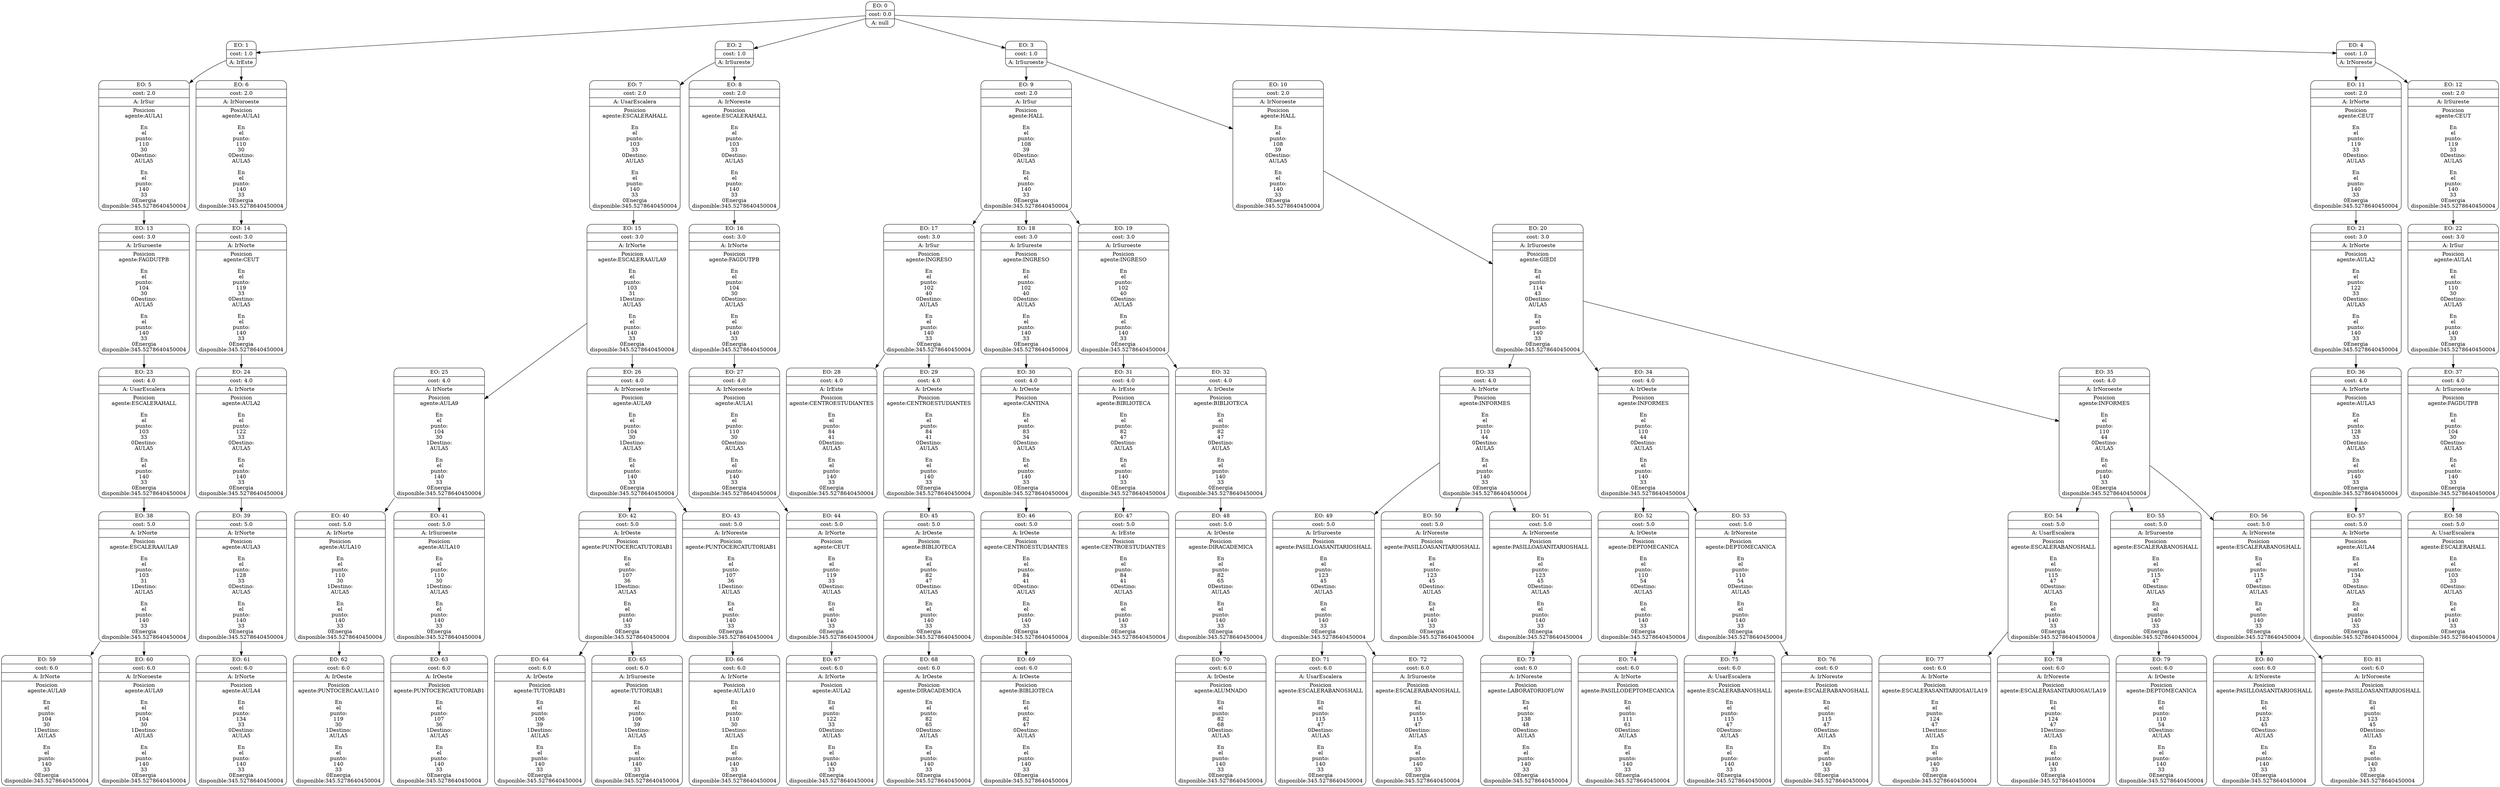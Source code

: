 digraph g {
node [shape = Mrecord];
nodo0[label="{EO: 0|cost: 0.0|A: null}"]
nodo1[label="{EO: 1|cost: 1.0|A: IrEste}"]
nodo5[label="{EO: 5|cost: 2.0|A: IrSur|Posicion\nagente:AULA1\n\nEn\nel\npunto:\n110\n30\n0
Destino:\nAULA5\n\nEn\nel\npunto:\n140\n33\n0
Energia\ndisponible:345.5278640450004
}"]
nodo13[label="{EO: 13|cost: 3.0|A: IrSuroeste|Posicion\nagente:FAGDUTPB\n\nEn\nel\npunto:\n104\n30\n0
Destino:\nAULA5\n\nEn\nel\npunto:\n140\n33\n0
Energia\ndisponible:345.5278640450004
}"]
nodo23[label="{EO: 23|cost: 4.0|A: UsarEscalera|Posicion\nagente:ESCALERAHALL\n\nEn\nel\npunto:\n103\n33\n0
Destino:\nAULA5\n\nEn\nel\npunto:\n140\n33\n0
Energia\ndisponible:345.5278640450004
}"]
nodo38[label="{EO: 38|cost: 5.0|A: IrNorte|Posicion\nagente:ESCALERAAULA9\n\nEn\nel\npunto:\n103\n31\n1
Destino:\nAULA5\n\nEn\nel\npunto:\n140\n33\n0
Energia\ndisponible:345.5278640450004
}"]
nodo59[label="{EO: 59|cost: 6.0|A: IrNorte|Posicion\nagente:AULA9\n\nEn\nel\npunto:\n104\n30\n1
Destino:\nAULA5\n\nEn\nel\npunto:\n140\n33\n0
Energia\ndisponible:345.5278640450004
}"]

nodo38 -> nodo59;
nodo60[label="{EO: 60|cost: 6.0|A: IrNoroeste|Posicion\nagente:AULA9\n\nEn\nel\npunto:\n104\n30\n1
Destino:\nAULA5\n\nEn\nel\npunto:\n140\n33\n0
Energia\ndisponible:345.5278640450004
}"]

nodo38 -> nodo60;

nodo23 -> nodo38;

nodo13 -> nodo23;

nodo5 -> nodo13;

nodo1 -> nodo5;
nodo6[label="{EO: 6|cost: 2.0|A: IrNoroeste|Posicion\nagente:AULA1\n\nEn\nel\npunto:\n110\n30\n0
Destino:\nAULA5\n\nEn\nel\npunto:\n140\n33\n0
Energia\ndisponible:345.5278640450004
}"]
nodo14[label="{EO: 14|cost: 3.0|A: IrNorte|Posicion\nagente:CEUT\n\nEn\nel\npunto:\n119\n33\n0
Destino:\nAULA5\n\nEn\nel\npunto:\n140\n33\n0
Energia\ndisponible:345.5278640450004
}"]
nodo24[label="{EO: 24|cost: 4.0|A: IrNorte|Posicion\nagente:AULA2\n\nEn\nel\npunto:\n122\n33\n0
Destino:\nAULA5\n\nEn\nel\npunto:\n140\n33\n0
Energia\ndisponible:345.5278640450004
}"]
nodo39[label="{EO: 39|cost: 5.0|A: IrNorte|Posicion\nagente:AULA3\n\nEn\nel\npunto:\n128\n33\n0
Destino:\nAULA5\n\nEn\nel\npunto:\n140\n33\n0
Energia\ndisponible:345.5278640450004
}"]
nodo61[label="{EO: 61|cost: 6.0|A: IrNorte|Posicion\nagente:AULA4\n\nEn\nel\npunto:\n134\n33\n0
Destino:\nAULA5\n\nEn\nel\npunto:\n140\n33\n0
Energia\ndisponible:345.5278640450004
}"]

nodo39 -> nodo61;

nodo24 -> nodo39;

nodo14 -> nodo24;

nodo6 -> nodo14;

nodo1 -> nodo6;

nodo0 -> nodo1;
nodo2[label="{EO: 2|cost: 1.0|A: IrSureste}"]
nodo7[label="{EO: 7|cost: 2.0|A: UsarEscalera|Posicion\nagente:ESCALERAHALL\n\nEn\nel\npunto:\n103\n33\n0
Destino:\nAULA5\n\nEn\nel\npunto:\n140\n33\n0
Energia\ndisponible:345.5278640450004
}"]
nodo15[label="{EO: 15|cost: 3.0|A: IrNorte|Posicion\nagente:ESCALERAAULA9\n\nEn\nel\npunto:\n103\n31\n1
Destino:\nAULA5\n\nEn\nel\npunto:\n140\n33\n0
Energia\ndisponible:345.5278640450004
}"]
nodo25[label="{EO: 25|cost: 4.0|A: IrNorte|Posicion\nagente:AULA9\n\nEn\nel\npunto:\n104\n30\n1
Destino:\nAULA5\n\nEn\nel\npunto:\n140\n33\n0
Energia\ndisponible:345.5278640450004
}"]
nodo40[label="{EO: 40|cost: 5.0|A: IrNorte|Posicion\nagente:AULA10\n\nEn\nel\npunto:\n110\n30\n1
Destino:\nAULA5\n\nEn\nel\npunto:\n140\n33\n0
Energia\ndisponible:345.5278640450004
}"]
nodo62[label="{EO: 62|cost: 6.0|A: IrOeste|Posicion\nagente:PUNTOCERCAAULA10\n\nEn\nel\npunto:\n119\n30\n1
Destino:\nAULA5\n\nEn\nel\npunto:\n140\n33\n0
Energia\ndisponible:345.5278640450004
}"]

nodo40 -> nodo62;

nodo25 -> nodo40;
nodo41[label="{EO: 41|cost: 5.0|A: IrSuroeste|Posicion\nagente:AULA10\n\nEn\nel\npunto:\n110\n30\n1
Destino:\nAULA5\n\nEn\nel\npunto:\n140\n33\n0
Energia\ndisponible:345.5278640450004
}"]
nodo63[label="{EO: 63|cost: 6.0|A: IrOeste|Posicion\nagente:PUNTOCERCATUTORIAB1\n\nEn\nel\npunto:\n107\n36\n1
Destino:\nAULA5\n\nEn\nel\npunto:\n140\n33\n0
Energia\ndisponible:345.5278640450004
}"]

nodo41 -> nodo63;

nodo25 -> nodo41;

nodo15 -> nodo25;
nodo26[label="{EO: 26|cost: 4.0|A: IrNoroeste|Posicion\nagente:AULA9\n\nEn\nel\npunto:\n104\n30\n1
Destino:\nAULA5\n\nEn\nel\npunto:\n140\n33\n0
Energia\ndisponible:345.5278640450004
}"]
nodo42[label="{EO: 42|cost: 5.0|A: IrOeste|Posicion\nagente:PUNTOCERCATUTORIAB1\n\nEn\nel\npunto:\n107\n36\n1
Destino:\nAULA5\n\nEn\nel\npunto:\n140\n33\n0
Energia\ndisponible:345.5278640450004
}"]
nodo64[label="{EO: 64|cost: 6.0|A: IrOeste|Posicion\nagente:TUTORIAB1\n\nEn\nel\npunto:\n106\n39\n1
Destino:\nAULA5\n\nEn\nel\npunto:\n140\n33\n0
Energia\ndisponible:345.5278640450004
}"]

nodo42 -> nodo64;
nodo65[label="{EO: 65|cost: 6.0|A: IrSuroeste|Posicion\nagente:TUTORIAB1\n\nEn\nel\npunto:\n106\n39\n1
Destino:\nAULA5\n\nEn\nel\npunto:\n140\n33\n0
Energia\ndisponible:345.5278640450004
}"]

nodo42 -> nodo65;

nodo26 -> nodo42;
nodo43[label="{EO: 43|cost: 5.0|A: IrNoreste|Posicion\nagente:PUNTOCERCATUTORIAB1\n\nEn\nel\npunto:\n107\n36\n1
Destino:\nAULA5\n\nEn\nel\npunto:\n140\n33\n0
Energia\ndisponible:345.5278640450004
}"]
nodo66[label="{EO: 66|cost: 6.0|A: IrNorte|Posicion\nagente:AULA10\n\nEn\nel\npunto:\n110\n30\n1
Destino:\nAULA5\n\nEn\nel\npunto:\n140\n33\n0
Energia\ndisponible:345.5278640450004
}"]

nodo43 -> nodo66;

nodo26 -> nodo43;

nodo15 -> nodo26;

nodo7 -> nodo15;

nodo2 -> nodo7;
nodo8[label="{EO: 8|cost: 2.0|A: IrNoreste|Posicion\nagente:ESCALERAHALL\n\nEn\nel\npunto:\n103\n33\n0
Destino:\nAULA5\n\nEn\nel\npunto:\n140\n33\n0
Energia\ndisponible:345.5278640450004
}"]
nodo16[label="{EO: 16|cost: 3.0|A: IrNorte|Posicion\nagente:FAGDUTPB\n\nEn\nel\npunto:\n104\n30\n0
Destino:\nAULA5\n\nEn\nel\npunto:\n140\n33\n0
Energia\ndisponible:345.5278640450004
}"]
nodo27[label="{EO: 27|cost: 4.0|A: IrNoroeste|Posicion\nagente:AULA1\n\nEn\nel\npunto:\n110\n30\n0
Destino:\nAULA5\n\nEn\nel\npunto:\n140\n33\n0
Energia\ndisponible:345.5278640450004
}"]
nodo44[label="{EO: 44|cost: 5.0|A: IrNorte|Posicion\nagente:CEUT\n\nEn\nel\npunto:\n119\n33\n0
Destino:\nAULA5\n\nEn\nel\npunto:\n140\n33\n0
Energia\ndisponible:345.5278640450004
}"]
nodo67[label="{EO: 67|cost: 6.0|A: IrNorte|Posicion\nagente:AULA2\n\nEn\nel\npunto:\n122\n33\n0
Destino:\nAULA5\n\nEn\nel\npunto:\n140\n33\n0
Energia\ndisponible:345.5278640450004
}"]

nodo44 -> nodo67;

nodo27 -> nodo44;

nodo16 -> nodo27;

nodo8 -> nodo16;

nodo2 -> nodo8;

nodo0 -> nodo2;
nodo3[label="{EO: 3|cost: 1.0|A: IrSuroeste}"]
nodo9[label="{EO: 9|cost: 2.0|A: IrSur|Posicion\nagente:HALL\n\nEn\nel\npunto:\n108\n39\n0
Destino:\nAULA5\n\nEn\nel\npunto:\n140\n33\n0
Energia\ndisponible:345.5278640450004
}"]
nodo17[label="{EO: 17|cost: 3.0|A: IrSur|Posicion\nagente:INGRESO\n\nEn\nel\npunto:\n102\n40\n0
Destino:\nAULA5\n\nEn\nel\npunto:\n140\n33\n0
Energia\ndisponible:345.5278640450004
}"]
nodo28[label="{EO: 28|cost: 4.0|A: IrEste|Posicion\nagente:CENTROESTUDIANTES\n\nEn\nel\npunto:\n84\n41\n0
Destino:\nAULA5\n\nEn\nel\npunto:\n140\n33\n0
Energia\ndisponible:345.5278640450004
}"]

nodo17 -> nodo28;
nodo29[label="{EO: 29|cost: 4.0|A: IrOeste|Posicion\nagente:CENTROESTUDIANTES\n\nEn\nel\npunto:\n84\n41\n0
Destino:\nAULA5\n\nEn\nel\npunto:\n140\n33\n0
Energia\ndisponible:345.5278640450004
}"]
nodo45[label="{EO: 45|cost: 5.0|A: IrOeste|Posicion\nagente:BIBLIOTECA\n\nEn\nel\npunto:\n82\n47\n0
Destino:\nAULA5\n\nEn\nel\npunto:\n140\n33\n0
Energia\ndisponible:345.5278640450004
}"]
nodo68[label="{EO: 68|cost: 6.0|A: IrOeste|Posicion\nagente:DIRACADEMICA\n\nEn\nel\npunto:\n82\n65\n0
Destino:\nAULA5\n\nEn\nel\npunto:\n140\n33\n0
Energia\ndisponible:345.5278640450004
}"]

nodo45 -> nodo68;

nodo29 -> nodo45;

nodo17 -> nodo29;

nodo9 -> nodo17;
nodo18[label="{EO: 18|cost: 3.0|A: IrSureste|Posicion\nagente:INGRESO\n\nEn\nel\npunto:\n102\n40\n0
Destino:\nAULA5\n\nEn\nel\npunto:\n140\n33\n0
Energia\ndisponible:345.5278640450004
}"]
nodo30[label="{EO: 30|cost: 4.0|A: IrOeste|Posicion\nagente:CANTINA\n\nEn\nel\npunto:\n83\n34\n0
Destino:\nAULA5\n\nEn\nel\npunto:\n140\n33\n0
Energia\ndisponible:345.5278640450004
}"]
nodo46[label="{EO: 46|cost: 5.0|A: IrOeste|Posicion\nagente:CENTROESTUDIANTES\n\nEn\nel\npunto:\n84\n41\n0
Destino:\nAULA5\n\nEn\nel\npunto:\n140\n33\n0
Energia\ndisponible:345.5278640450004
}"]
nodo69[label="{EO: 69|cost: 6.0|A: IrOeste|Posicion\nagente:BIBLIOTECA\n\nEn\nel\npunto:\n82\n47\n0
Destino:\nAULA5\n\nEn\nel\npunto:\n140\n33\n0
Energia\ndisponible:345.5278640450004
}"]

nodo46 -> nodo69;

nodo30 -> nodo46;

nodo18 -> nodo30;

nodo9 -> nodo18;
nodo19[label="{EO: 19|cost: 3.0|A: IrSuroeste|Posicion\nagente:INGRESO\n\nEn\nel\npunto:\n102\n40\n0
Destino:\nAULA5\n\nEn\nel\npunto:\n140\n33\n0
Energia\ndisponible:345.5278640450004
}"]
nodo31[label="{EO: 31|cost: 4.0|A: IrEste|Posicion\nagente:BIBLIOTECA\n\nEn\nel\npunto:\n82\n47\n0
Destino:\nAULA5\n\nEn\nel\npunto:\n140\n33\n0
Energia\ndisponible:345.5278640450004
}"]
nodo47[label="{EO: 47|cost: 5.0|A: IrEste|Posicion\nagente:CENTROESTUDIANTES\n\nEn\nel\npunto:\n84\n41\n0
Destino:\nAULA5\n\nEn\nel\npunto:\n140\n33\n0
Energia\ndisponible:345.5278640450004
}"]

nodo31 -> nodo47;

nodo19 -> nodo31;
nodo32[label="{EO: 32|cost: 4.0|A: IrOeste|Posicion\nagente:BIBLIOTECA\n\nEn\nel\npunto:\n82\n47\n0
Destino:\nAULA5\n\nEn\nel\npunto:\n140\n33\n0
Energia\ndisponible:345.5278640450004
}"]
nodo48[label="{EO: 48|cost: 5.0|A: IrOeste|Posicion\nagente:DIRACADEMICA\n\nEn\nel\npunto:\n82\n65\n0
Destino:\nAULA5\n\nEn\nel\npunto:\n140\n33\n0
Energia\ndisponible:345.5278640450004
}"]
nodo70[label="{EO: 70|cost: 6.0|A: IrOeste|Posicion\nagente:ALUMNADO\n\nEn\nel\npunto:\n82\n68\n0
Destino:\nAULA5\n\nEn\nel\npunto:\n140\n33\n0
Energia\ndisponible:345.5278640450004
}"]

nodo48 -> nodo70;

nodo32 -> nodo48;

nodo19 -> nodo32;

nodo9 -> nodo19;

nodo3 -> nodo9;
nodo10[label="{EO: 10|cost: 2.0|A: IrNoroeste|Posicion\nagente:HALL\n\nEn\nel\npunto:\n108\n39\n0
Destino:\nAULA5\n\nEn\nel\npunto:\n140\n33\n0
Energia\ndisponible:345.5278640450004
}"]
nodo20[label="{EO: 20|cost: 3.0|A: IrSuroeste|Posicion\nagente:GIEDI\n\nEn\nel\npunto:\n114\n43\n0
Destino:\nAULA5\n\nEn\nel\npunto:\n140\n33\n0
Energia\ndisponible:345.5278640450004
}"]
nodo33[label="{EO: 33|cost: 4.0|A: IrNorte|Posicion\nagente:INFORMES\n\nEn\nel\npunto:\n110\n44\n0
Destino:\nAULA5\n\nEn\nel\npunto:\n140\n33\n0
Energia\ndisponible:345.5278640450004
}"]
nodo49[label="{EO: 49|cost: 5.0|A: IrSuroeste|Posicion\nagente:PASILLOASANITARIOSHALL\n\nEn\nel\npunto:\n123\n45\n0
Destino:\nAULA5\n\nEn\nel\npunto:\n140\n33\n0
Energia\ndisponible:345.5278640450004
}"]
nodo71[label="{EO: 71|cost: 6.0|A: UsarEscalera|Posicion\nagente:ESCALERABANOSHALL\n\nEn\nel\npunto:\n115\n47\n0
Destino:\nAULA5\n\nEn\nel\npunto:\n140\n33\n0
Energia\ndisponible:345.5278640450004
}"]

nodo49 -> nodo71;
nodo72[label="{EO: 72|cost: 6.0|A: IrSuroeste|Posicion\nagente:ESCALERABANOSHALL\n\nEn\nel\npunto:\n115\n47\n0
Destino:\nAULA5\n\nEn\nel\npunto:\n140\n33\n0
Energia\ndisponible:345.5278640450004
}"]

nodo49 -> nodo72;

nodo33 -> nodo49;
nodo50[label="{EO: 50|cost: 5.0|A: IrNoreste|Posicion\nagente:PASILLOASANITARIOSHALL\n\nEn\nel\npunto:\n123\n45\n0
Destino:\nAULA5\n\nEn\nel\npunto:\n140\n33\n0
Energia\ndisponible:345.5278640450004
}"]

nodo33 -> nodo50;
nodo51[label="{EO: 51|cost: 5.0|A: IrNoroeste|Posicion\nagente:PASILLOASANITARIOSHALL\n\nEn\nel\npunto:\n123\n45\n0
Destino:\nAULA5\n\nEn\nel\npunto:\n140\n33\n0
Energia\ndisponible:345.5278640450004
}"]
nodo73[label="{EO: 73|cost: 6.0|A: IrNoreste|Posicion\nagente:LABORATORIOFLOW\n\nEn\nel\npunto:\n138\n48\n0
Destino:\nAULA5\n\nEn\nel\npunto:\n140\n33\n0
Energia\ndisponible:345.5278640450004
}"]

nodo51 -> nodo73;

nodo33 -> nodo51;

nodo20 -> nodo33;
nodo34[label="{EO: 34|cost: 4.0|A: IrOeste|Posicion\nagente:INFORMES\n\nEn\nel\npunto:\n110\n44\n0
Destino:\nAULA5\n\nEn\nel\npunto:\n140\n33\n0
Energia\ndisponible:345.5278640450004
}"]
nodo52[label="{EO: 52|cost: 5.0|A: IrOeste|Posicion\nagente:DEPTOMECANICA\n\nEn\nel\npunto:\n110\n54\n0
Destino:\nAULA5\n\nEn\nel\npunto:\n140\n33\n0
Energia\ndisponible:345.5278640450004
}"]
nodo74[label="{EO: 74|cost: 6.0|A: IrNorte|Posicion\nagente:PASILLODEPTOMECANICA\n\nEn\nel\npunto:\n111\n61\n0
Destino:\nAULA5\n\nEn\nel\npunto:\n140\n33\n0
Energia\ndisponible:345.5278640450004
}"]

nodo52 -> nodo74;

nodo34 -> nodo52;
nodo53[label="{EO: 53|cost: 5.0|A: IrNoreste|Posicion\nagente:DEPTOMECANICA\n\nEn\nel\npunto:\n110\n54\n0
Destino:\nAULA5\n\nEn\nel\npunto:\n140\n33\n0
Energia\ndisponible:345.5278640450004
}"]
nodo75[label="{EO: 75|cost: 6.0|A: UsarEscalera|Posicion\nagente:ESCALERABANOSHALL\n\nEn\nel\npunto:\n115\n47\n0
Destino:\nAULA5\n\nEn\nel\npunto:\n140\n33\n0
Energia\ndisponible:345.5278640450004
}"]

nodo53 -> nodo75;
nodo76[label="{EO: 76|cost: 6.0|A: IrNoreste|Posicion\nagente:ESCALERABANOSHALL\n\nEn\nel\npunto:\n115\n47\n0
Destino:\nAULA5\n\nEn\nel\npunto:\n140\n33\n0
Energia\ndisponible:345.5278640450004
}"]

nodo53 -> nodo76;

nodo34 -> nodo53;

nodo20 -> nodo34;
nodo35[label="{EO: 35|cost: 4.0|A: IrNoroeste|Posicion\nagente:INFORMES\n\nEn\nel\npunto:\n110\n44\n0
Destino:\nAULA5\n\nEn\nel\npunto:\n140\n33\n0
Energia\ndisponible:345.5278640450004
}"]
nodo54[label="{EO: 54|cost: 5.0|A: UsarEscalera|Posicion\nagente:ESCALERABANOSHALL\n\nEn\nel\npunto:\n115\n47\n0
Destino:\nAULA5\n\nEn\nel\npunto:\n140\n33\n0
Energia\ndisponible:345.5278640450004
}"]
nodo77[label="{EO: 77|cost: 6.0|A: IrNorte|Posicion\nagente:ESCALERASANITARIOSAULA19\n\nEn\nel\npunto:\n124\n47\n1
Destino:\nAULA5\n\nEn\nel\npunto:\n140\n33\n0
Energia\ndisponible:345.5278640450004
}"]

nodo54 -> nodo77;
nodo78[label="{EO: 78|cost: 6.0|A: IrNoreste|Posicion\nagente:ESCALERASANITARIOSAULA19\n\nEn\nel\npunto:\n124\n47\n1
Destino:\nAULA5\n\nEn\nel\npunto:\n140\n33\n0
Energia\ndisponible:345.5278640450004
}"]

nodo54 -> nodo78;

nodo35 -> nodo54;
nodo55[label="{EO: 55|cost: 5.0|A: IrSuroeste|Posicion\nagente:ESCALERABANOSHALL\n\nEn\nel\npunto:\n115\n47\n0
Destino:\nAULA5\n\nEn\nel\npunto:\n140\n33\n0
Energia\ndisponible:345.5278640450004
}"]
nodo79[label="{EO: 79|cost: 6.0|A: IrOeste|Posicion\nagente:DEPTOMECANICA\n\nEn\nel\npunto:\n110\n54\n0
Destino:\nAULA5\n\nEn\nel\npunto:\n140\n33\n0
Energia\ndisponible:345.5278640450004
}"]

nodo55 -> nodo79;

nodo35 -> nodo55;
nodo56[label="{EO: 56|cost: 5.0|A: IrNoreste|Posicion\nagente:ESCALERABANOSHALL\n\nEn\nel\npunto:\n115\n47\n0
Destino:\nAULA5\n\nEn\nel\npunto:\n140\n33\n0
Energia\ndisponible:345.5278640450004
}"]
nodo80[label="{EO: 80|cost: 6.0|A: IrNoreste|Posicion\nagente:PASILLOASANITARIOSHALL\n\nEn\nel\npunto:\n123\n45\n0
Destino:\nAULA5\n\nEn\nel\npunto:\n140\n33\n0
Energia\ndisponible:345.5278640450004
}"]

nodo56 -> nodo80;
nodo81[label="{EO: 81|cost: 6.0|A: IrNoroeste|Posicion\nagente:PASILLOASANITARIOSHALL\n\nEn\nel\npunto:\n123\n45\n0
Destino:\nAULA5\n\nEn\nel\npunto:\n140\n33\n0
Energia\ndisponible:345.5278640450004
}"]

nodo56 -> nodo81;

nodo35 -> nodo56;

nodo20 -> nodo35;

nodo10 -> nodo20;

nodo3 -> nodo10;

nodo0 -> nodo3;
nodo4[label="{EO: 4|cost: 1.0|A: IrNoreste}"]
nodo11[label="{EO: 11|cost: 2.0|A: IrNorte|Posicion\nagente:CEUT\n\nEn\nel\npunto:\n119\n33\n0
Destino:\nAULA5\n\nEn\nel\npunto:\n140\n33\n0
Energia\ndisponible:345.5278640450004
}"]
nodo21[label="{EO: 21|cost: 3.0|A: IrNorte|Posicion\nagente:AULA2\n\nEn\nel\npunto:\n122\n33\n0
Destino:\nAULA5\n\nEn\nel\npunto:\n140\n33\n0
Energia\ndisponible:345.5278640450004
}"]
nodo36[label="{EO: 36|cost: 4.0|A: IrNorte|Posicion\nagente:AULA3\n\nEn\nel\npunto:\n128\n33\n0
Destino:\nAULA5\n\nEn\nel\npunto:\n140\n33\n0
Energia\ndisponible:345.5278640450004
}"]
nodo57[label="{EO: 57|cost: 5.0|A: IrNorte|Posicion\nagente:AULA4\n\nEn\nel\npunto:\n134\n33\n0
Destino:\nAULA5\n\nEn\nel\npunto:\n140\n33\n0
Energia\ndisponible:345.5278640450004
}"]

nodo36 -> nodo57;

nodo21 -> nodo36;

nodo11 -> nodo21;

nodo4 -> nodo11;
nodo12[label="{EO: 12|cost: 2.0|A: IrSureste|Posicion\nagente:CEUT\n\nEn\nel\npunto:\n119\n33\n0
Destino:\nAULA5\n\nEn\nel\npunto:\n140\n33\n0
Energia\ndisponible:345.5278640450004
}"]
nodo22[label="{EO: 22|cost: 3.0|A: IrSur|Posicion\nagente:AULA1\n\nEn\nel\npunto:\n110\n30\n0
Destino:\nAULA5\n\nEn\nel\npunto:\n140\n33\n0
Energia\ndisponible:345.5278640450004
}"]
nodo37[label="{EO: 37|cost: 4.0|A: IrSuroeste|Posicion\nagente:FAGDUTPB\n\nEn\nel\npunto:\n104\n30\n0
Destino:\nAULA5\n\nEn\nel\npunto:\n140\n33\n0
Energia\ndisponible:345.5278640450004
}"]
nodo58[label="{EO: 58|cost: 5.0|A: UsarEscalera|Posicion\nagente:ESCALERAHALL\n\nEn\nel\npunto:\n103\n33\n0
Destino:\nAULA5\n\nEn\nel\npunto:\n140\n33\n0
Energia\ndisponible:345.5278640450004
}"]

nodo37 -> nodo58;

nodo22 -> nodo37;

nodo12 -> nodo22;

nodo4 -> nodo12;

nodo0 -> nodo4;


}
